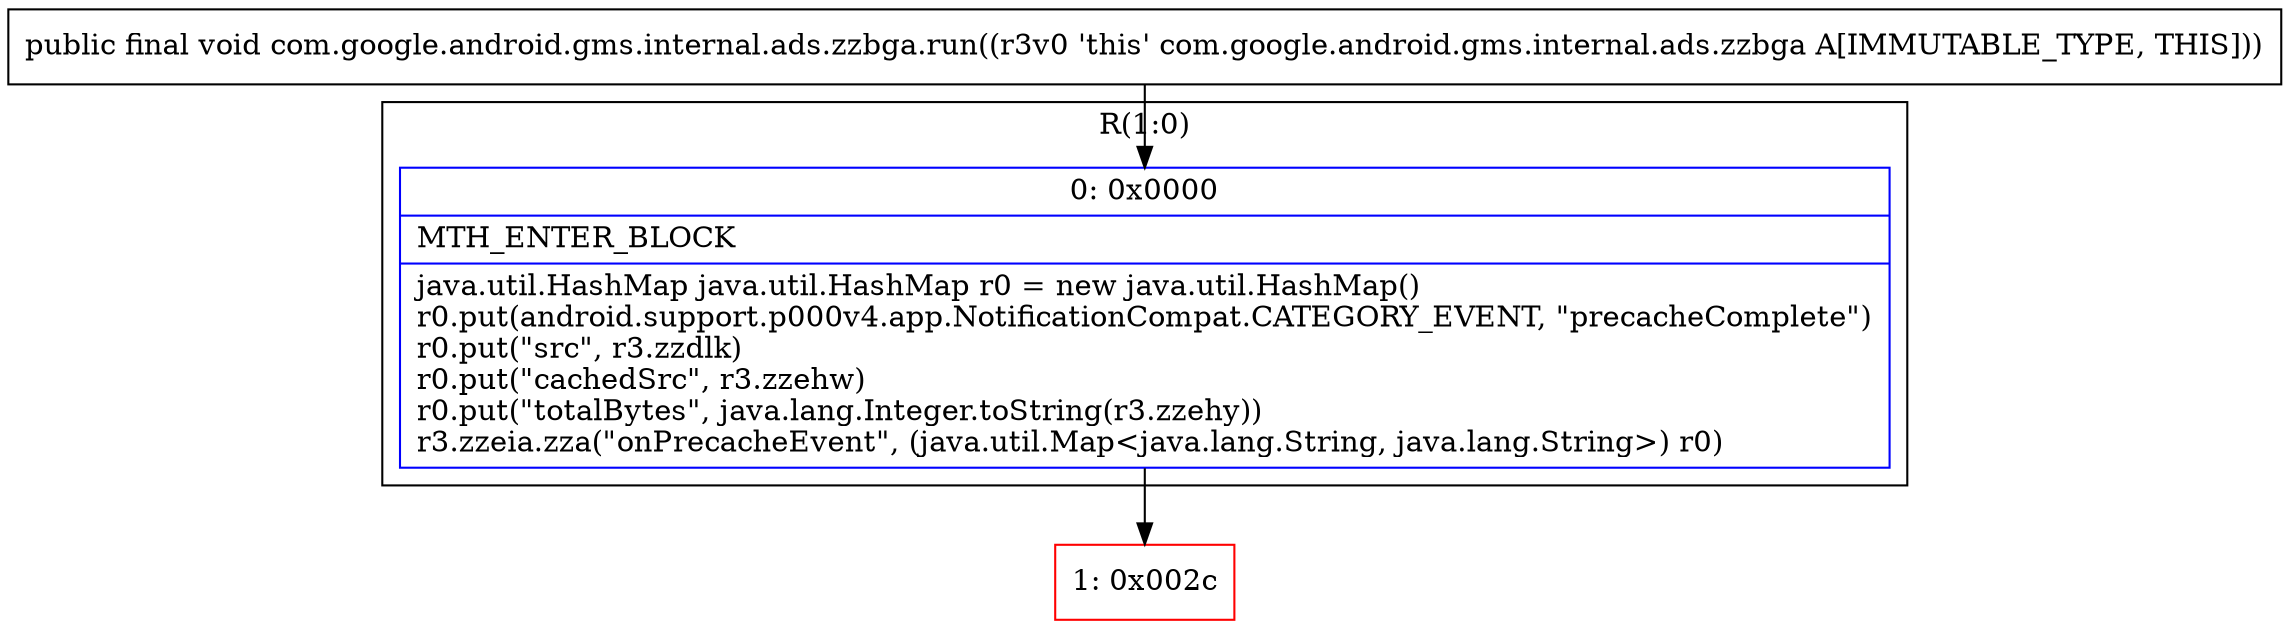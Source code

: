 digraph "CFG forcom.google.android.gms.internal.ads.zzbga.run()V" {
subgraph cluster_Region_670090125 {
label = "R(1:0)";
node [shape=record,color=blue];
Node_0 [shape=record,label="{0\:\ 0x0000|MTH_ENTER_BLOCK\l|java.util.HashMap java.util.HashMap r0 = new java.util.HashMap()\lr0.put(android.support.p000v4.app.NotificationCompat.CATEGORY_EVENT, \"precacheComplete\")\lr0.put(\"src\", r3.zzdlk)\lr0.put(\"cachedSrc\", r3.zzehw)\lr0.put(\"totalBytes\", java.lang.Integer.toString(r3.zzehy))\lr3.zzeia.zza(\"onPrecacheEvent\", (java.util.Map\<java.lang.String, java.lang.String\>) r0)\l}"];
}
Node_1 [shape=record,color=red,label="{1\:\ 0x002c}"];
MethodNode[shape=record,label="{public final void com.google.android.gms.internal.ads.zzbga.run((r3v0 'this' com.google.android.gms.internal.ads.zzbga A[IMMUTABLE_TYPE, THIS])) }"];
MethodNode -> Node_0;
Node_0 -> Node_1;
}


